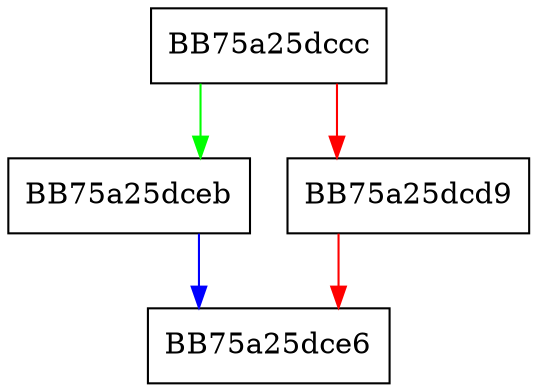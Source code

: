 digraph SetChildMetadata {
  node [shape="box"];
  graph [splines=ortho];
  BB75a25dccc -> BB75a25dceb [color="green"];
  BB75a25dccc -> BB75a25dcd9 [color="red"];
  BB75a25dcd9 -> BB75a25dce6 [color="red"];
  BB75a25dceb -> BB75a25dce6 [color="blue"];
}